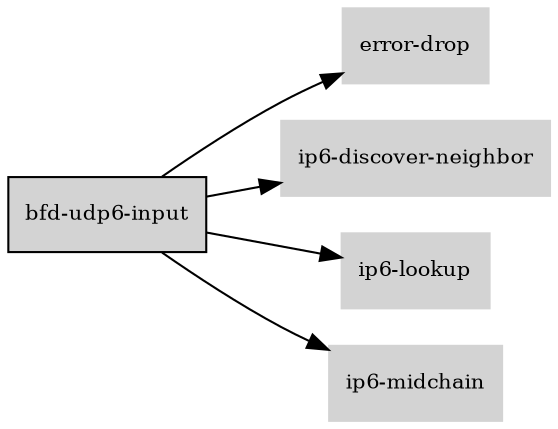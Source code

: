 digraph "bfd_udp6_input_subgraph" {
  rankdir=LR;
  node [shape=box, style=filled, fontsize=10, color=lightgray, fontcolor=black, fillcolor=lightgray];
  "bfd-udp6-input" [color=black, fontcolor=black, fillcolor=lightgray];
  edge [fontsize=8];
  "bfd-udp6-input" -> "error-drop";
  "bfd-udp6-input" -> "ip6-discover-neighbor";
  "bfd-udp6-input" -> "ip6-lookup";
  "bfd-udp6-input" -> "ip6-midchain";
}
